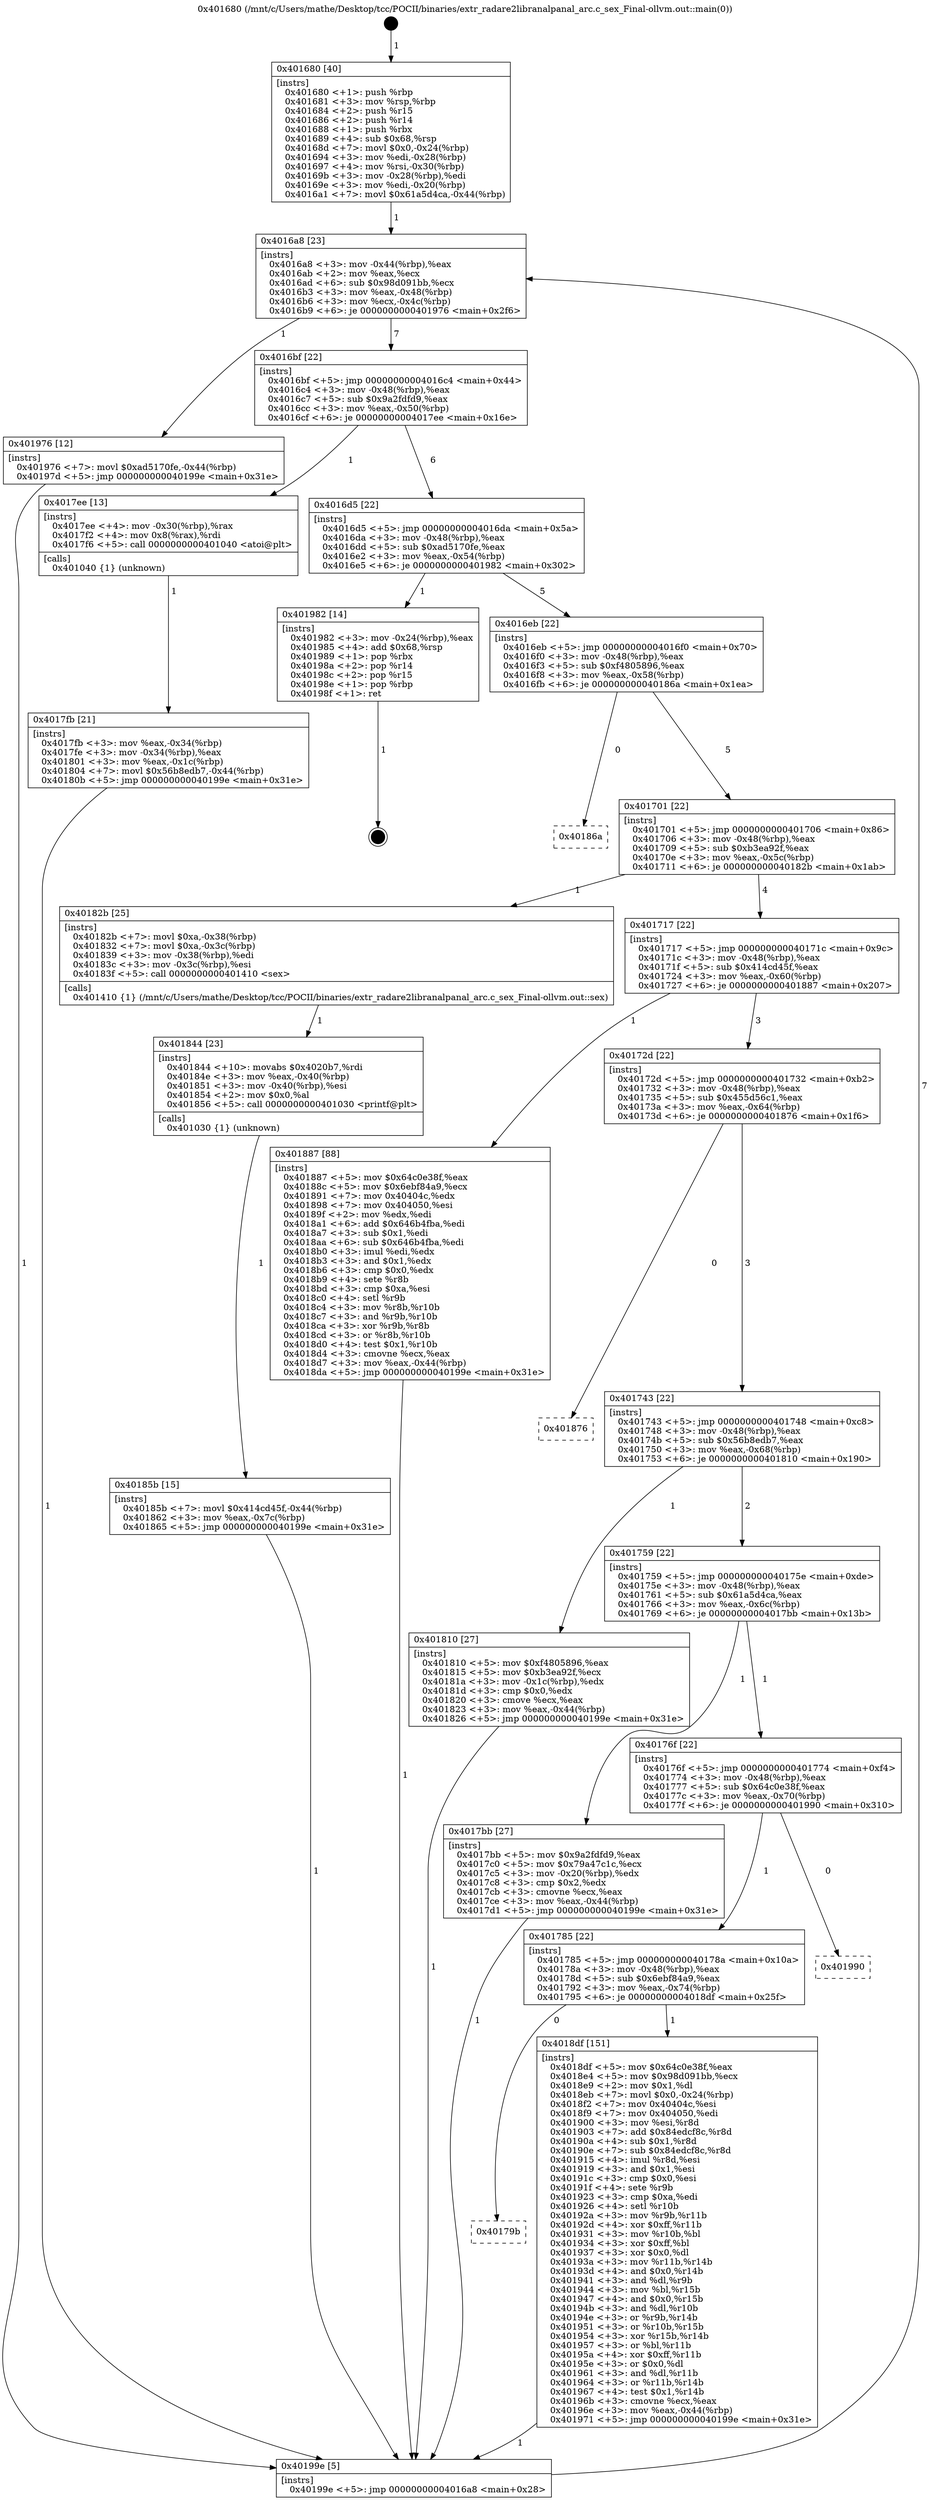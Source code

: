 digraph "0x401680" {
  label = "0x401680 (/mnt/c/Users/mathe/Desktop/tcc/POCII/binaries/extr_radare2libranalpanal_arc.c_sex_Final-ollvm.out::main(0))"
  labelloc = "t"
  node[shape=record]

  Entry [label="",width=0.3,height=0.3,shape=circle,fillcolor=black,style=filled]
  "0x4016a8" [label="{
     0x4016a8 [23]\l
     | [instrs]\l
     &nbsp;&nbsp;0x4016a8 \<+3\>: mov -0x44(%rbp),%eax\l
     &nbsp;&nbsp;0x4016ab \<+2\>: mov %eax,%ecx\l
     &nbsp;&nbsp;0x4016ad \<+6\>: sub $0x98d091bb,%ecx\l
     &nbsp;&nbsp;0x4016b3 \<+3\>: mov %eax,-0x48(%rbp)\l
     &nbsp;&nbsp;0x4016b6 \<+3\>: mov %ecx,-0x4c(%rbp)\l
     &nbsp;&nbsp;0x4016b9 \<+6\>: je 0000000000401976 \<main+0x2f6\>\l
  }"]
  "0x401976" [label="{
     0x401976 [12]\l
     | [instrs]\l
     &nbsp;&nbsp;0x401976 \<+7\>: movl $0xad5170fe,-0x44(%rbp)\l
     &nbsp;&nbsp;0x40197d \<+5\>: jmp 000000000040199e \<main+0x31e\>\l
  }"]
  "0x4016bf" [label="{
     0x4016bf [22]\l
     | [instrs]\l
     &nbsp;&nbsp;0x4016bf \<+5\>: jmp 00000000004016c4 \<main+0x44\>\l
     &nbsp;&nbsp;0x4016c4 \<+3\>: mov -0x48(%rbp),%eax\l
     &nbsp;&nbsp;0x4016c7 \<+5\>: sub $0x9a2fdfd9,%eax\l
     &nbsp;&nbsp;0x4016cc \<+3\>: mov %eax,-0x50(%rbp)\l
     &nbsp;&nbsp;0x4016cf \<+6\>: je 00000000004017ee \<main+0x16e\>\l
  }"]
  Exit [label="",width=0.3,height=0.3,shape=circle,fillcolor=black,style=filled,peripheries=2]
  "0x4017ee" [label="{
     0x4017ee [13]\l
     | [instrs]\l
     &nbsp;&nbsp;0x4017ee \<+4\>: mov -0x30(%rbp),%rax\l
     &nbsp;&nbsp;0x4017f2 \<+4\>: mov 0x8(%rax),%rdi\l
     &nbsp;&nbsp;0x4017f6 \<+5\>: call 0000000000401040 \<atoi@plt\>\l
     | [calls]\l
     &nbsp;&nbsp;0x401040 \{1\} (unknown)\l
  }"]
  "0x4016d5" [label="{
     0x4016d5 [22]\l
     | [instrs]\l
     &nbsp;&nbsp;0x4016d5 \<+5\>: jmp 00000000004016da \<main+0x5a\>\l
     &nbsp;&nbsp;0x4016da \<+3\>: mov -0x48(%rbp),%eax\l
     &nbsp;&nbsp;0x4016dd \<+5\>: sub $0xad5170fe,%eax\l
     &nbsp;&nbsp;0x4016e2 \<+3\>: mov %eax,-0x54(%rbp)\l
     &nbsp;&nbsp;0x4016e5 \<+6\>: je 0000000000401982 \<main+0x302\>\l
  }"]
  "0x40179b" [label="{
     0x40179b\l
  }", style=dashed]
  "0x401982" [label="{
     0x401982 [14]\l
     | [instrs]\l
     &nbsp;&nbsp;0x401982 \<+3\>: mov -0x24(%rbp),%eax\l
     &nbsp;&nbsp;0x401985 \<+4\>: add $0x68,%rsp\l
     &nbsp;&nbsp;0x401989 \<+1\>: pop %rbx\l
     &nbsp;&nbsp;0x40198a \<+2\>: pop %r14\l
     &nbsp;&nbsp;0x40198c \<+2\>: pop %r15\l
     &nbsp;&nbsp;0x40198e \<+1\>: pop %rbp\l
     &nbsp;&nbsp;0x40198f \<+1\>: ret\l
  }"]
  "0x4016eb" [label="{
     0x4016eb [22]\l
     | [instrs]\l
     &nbsp;&nbsp;0x4016eb \<+5\>: jmp 00000000004016f0 \<main+0x70\>\l
     &nbsp;&nbsp;0x4016f0 \<+3\>: mov -0x48(%rbp),%eax\l
     &nbsp;&nbsp;0x4016f3 \<+5\>: sub $0xf4805896,%eax\l
     &nbsp;&nbsp;0x4016f8 \<+3\>: mov %eax,-0x58(%rbp)\l
     &nbsp;&nbsp;0x4016fb \<+6\>: je 000000000040186a \<main+0x1ea\>\l
  }"]
  "0x4018df" [label="{
     0x4018df [151]\l
     | [instrs]\l
     &nbsp;&nbsp;0x4018df \<+5\>: mov $0x64c0e38f,%eax\l
     &nbsp;&nbsp;0x4018e4 \<+5\>: mov $0x98d091bb,%ecx\l
     &nbsp;&nbsp;0x4018e9 \<+2\>: mov $0x1,%dl\l
     &nbsp;&nbsp;0x4018eb \<+7\>: movl $0x0,-0x24(%rbp)\l
     &nbsp;&nbsp;0x4018f2 \<+7\>: mov 0x40404c,%esi\l
     &nbsp;&nbsp;0x4018f9 \<+7\>: mov 0x404050,%edi\l
     &nbsp;&nbsp;0x401900 \<+3\>: mov %esi,%r8d\l
     &nbsp;&nbsp;0x401903 \<+7\>: add $0x84edcf8c,%r8d\l
     &nbsp;&nbsp;0x40190a \<+4\>: sub $0x1,%r8d\l
     &nbsp;&nbsp;0x40190e \<+7\>: sub $0x84edcf8c,%r8d\l
     &nbsp;&nbsp;0x401915 \<+4\>: imul %r8d,%esi\l
     &nbsp;&nbsp;0x401919 \<+3\>: and $0x1,%esi\l
     &nbsp;&nbsp;0x40191c \<+3\>: cmp $0x0,%esi\l
     &nbsp;&nbsp;0x40191f \<+4\>: sete %r9b\l
     &nbsp;&nbsp;0x401923 \<+3\>: cmp $0xa,%edi\l
     &nbsp;&nbsp;0x401926 \<+4\>: setl %r10b\l
     &nbsp;&nbsp;0x40192a \<+3\>: mov %r9b,%r11b\l
     &nbsp;&nbsp;0x40192d \<+4\>: xor $0xff,%r11b\l
     &nbsp;&nbsp;0x401931 \<+3\>: mov %r10b,%bl\l
     &nbsp;&nbsp;0x401934 \<+3\>: xor $0xff,%bl\l
     &nbsp;&nbsp;0x401937 \<+3\>: xor $0x0,%dl\l
     &nbsp;&nbsp;0x40193a \<+3\>: mov %r11b,%r14b\l
     &nbsp;&nbsp;0x40193d \<+4\>: and $0x0,%r14b\l
     &nbsp;&nbsp;0x401941 \<+3\>: and %dl,%r9b\l
     &nbsp;&nbsp;0x401944 \<+3\>: mov %bl,%r15b\l
     &nbsp;&nbsp;0x401947 \<+4\>: and $0x0,%r15b\l
     &nbsp;&nbsp;0x40194b \<+3\>: and %dl,%r10b\l
     &nbsp;&nbsp;0x40194e \<+3\>: or %r9b,%r14b\l
     &nbsp;&nbsp;0x401951 \<+3\>: or %r10b,%r15b\l
     &nbsp;&nbsp;0x401954 \<+3\>: xor %r15b,%r14b\l
     &nbsp;&nbsp;0x401957 \<+3\>: or %bl,%r11b\l
     &nbsp;&nbsp;0x40195a \<+4\>: xor $0xff,%r11b\l
     &nbsp;&nbsp;0x40195e \<+3\>: or $0x0,%dl\l
     &nbsp;&nbsp;0x401961 \<+3\>: and %dl,%r11b\l
     &nbsp;&nbsp;0x401964 \<+3\>: or %r11b,%r14b\l
     &nbsp;&nbsp;0x401967 \<+4\>: test $0x1,%r14b\l
     &nbsp;&nbsp;0x40196b \<+3\>: cmovne %ecx,%eax\l
     &nbsp;&nbsp;0x40196e \<+3\>: mov %eax,-0x44(%rbp)\l
     &nbsp;&nbsp;0x401971 \<+5\>: jmp 000000000040199e \<main+0x31e\>\l
  }"]
  "0x40186a" [label="{
     0x40186a\l
  }", style=dashed]
  "0x401701" [label="{
     0x401701 [22]\l
     | [instrs]\l
     &nbsp;&nbsp;0x401701 \<+5\>: jmp 0000000000401706 \<main+0x86\>\l
     &nbsp;&nbsp;0x401706 \<+3\>: mov -0x48(%rbp),%eax\l
     &nbsp;&nbsp;0x401709 \<+5\>: sub $0xb3ea92f,%eax\l
     &nbsp;&nbsp;0x40170e \<+3\>: mov %eax,-0x5c(%rbp)\l
     &nbsp;&nbsp;0x401711 \<+6\>: je 000000000040182b \<main+0x1ab\>\l
  }"]
  "0x401785" [label="{
     0x401785 [22]\l
     | [instrs]\l
     &nbsp;&nbsp;0x401785 \<+5\>: jmp 000000000040178a \<main+0x10a\>\l
     &nbsp;&nbsp;0x40178a \<+3\>: mov -0x48(%rbp),%eax\l
     &nbsp;&nbsp;0x40178d \<+5\>: sub $0x6ebf84a9,%eax\l
     &nbsp;&nbsp;0x401792 \<+3\>: mov %eax,-0x74(%rbp)\l
     &nbsp;&nbsp;0x401795 \<+6\>: je 00000000004018df \<main+0x25f\>\l
  }"]
  "0x40182b" [label="{
     0x40182b [25]\l
     | [instrs]\l
     &nbsp;&nbsp;0x40182b \<+7\>: movl $0xa,-0x38(%rbp)\l
     &nbsp;&nbsp;0x401832 \<+7\>: movl $0xa,-0x3c(%rbp)\l
     &nbsp;&nbsp;0x401839 \<+3\>: mov -0x38(%rbp),%edi\l
     &nbsp;&nbsp;0x40183c \<+3\>: mov -0x3c(%rbp),%esi\l
     &nbsp;&nbsp;0x40183f \<+5\>: call 0000000000401410 \<sex\>\l
     | [calls]\l
     &nbsp;&nbsp;0x401410 \{1\} (/mnt/c/Users/mathe/Desktop/tcc/POCII/binaries/extr_radare2libranalpanal_arc.c_sex_Final-ollvm.out::sex)\l
  }"]
  "0x401717" [label="{
     0x401717 [22]\l
     | [instrs]\l
     &nbsp;&nbsp;0x401717 \<+5\>: jmp 000000000040171c \<main+0x9c\>\l
     &nbsp;&nbsp;0x40171c \<+3\>: mov -0x48(%rbp),%eax\l
     &nbsp;&nbsp;0x40171f \<+5\>: sub $0x414cd45f,%eax\l
     &nbsp;&nbsp;0x401724 \<+3\>: mov %eax,-0x60(%rbp)\l
     &nbsp;&nbsp;0x401727 \<+6\>: je 0000000000401887 \<main+0x207\>\l
  }"]
  "0x401990" [label="{
     0x401990\l
  }", style=dashed]
  "0x401887" [label="{
     0x401887 [88]\l
     | [instrs]\l
     &nbsp;&nbsp;0x401887 \<+5\>: mov $0x64c0e38f,%eax\l
     &nbsp;&nbsp;0x40188c \<+5\>: mov $0x6ebf84a9,%ecx\l
     &nbsp;&nbsp;0x401891 \<+7\>: mov 0x40404c,%edx\l
     &nbsp;&nbsp;0x401898 \<+7\>: mov 0x404050,%esi\l
     &nbsp;&nbsp;0x40189f \<+2\>: mov %edx,%edi\l
     &nbsp;&nbsp;0x4018a1 \<+6\>: add $0x646b4fba,%edi\l
     &nbsp;&nbsp;0x4018a7 \<+3\>: sub $0x1,%edi\l
     &nbsp;&nbsp;0x4018aa \<+6\>: sub $0x646b4fba,%edi\l
     &nbsp;&nbsp;0x4018b0 \<+3\>: imul %edi,%edx\l
     &nbsp;&nbsp;0x4018b3 \<+3\>: and $0x1,%edx\l
     &nbsp;&nbsp;0x4018b6 \<+3\>: cmp $0x0,%edx\l
     &nbsp;&nbsp;0x4018b9 \<+4\>: sete %r8b\l
     &nbsp;&nbsp;0x4018bd \<+3\>: cmp $0xa,%esi\l
     &nbsp;&nbsp;0x4018c0 \<+4\>: setl %r9b\l
     &nbsp;&nbsp;0x4018c4 \<+3\>: mov %r8b,%r10b\l
     &nbsp;&nbsp;0x4018c7 \<+3\>: and %r9b,%r10b\l
     &nbsp;&nbsp;0x4018ca \<+3\>: xor %r9b,%r8b\l
     &nbsp;&nbsp;0x4018cd \<+3\>: or %r8b,%r10b\l
     &nbsp;&nbsp;0x4018d0 \<+4\>: test $0x1,%r10b\l
     &nbsp;&nbsp;0x4018d4 \<+3\>: cmovne %ecx,%eax\l
     &nbsp;&nbsp;0x4018d7 \<+3\>: mov %eax,-0x44(%rbp)\l
     &nbsp;&nbsp;0x4018da \<+5\>: jmp 000000000040199e \<main+0x31e\>\l
  }"]
  "0x40172d" [label="{
     0x40172d [22]\l
     | [instrs]\l
     &nbsp;&nbsp;0x40172d \<+5\>: jmp 0000000000401732 \<main+0xb2\>\l
     &nbsp;&nbsp;0x401732 \<+3\>: mov -0x48(%rbp),%eax\l
     &nbsp;&nbsp;0x401735 \<+5\>: sub $0x455d56c1,%eax\l
     &nbsp;&nbsp;0x40173a \<+3\>: mov %eax,-0x64(%rbp)\l
     &nbsp;&nbsp;0x40173d \<+6\>: je 0000000000401876 \<main+0x1f6\>\l
  }"]
  "0x40185b" [label="{
     0x40185b [15]\l
     | [instrs]\l
     &nbsp;&nbsp;0x40185b \<+7\>: movl $0x414cd45f,-0x44(%rbp)\l
     &nbsp;&nbsp;0x401862 \<+3\>: mov %eax,-0x7c(%rbp)\l
     &nbsp;&nbsp;0x401865 \<+5\>: jmp 000000000040199e \<main+0x31e\>\l
  }"]
  "0x401876" [label="{
     0x401876\l
  }", style=dashed]
  "0x401743" [label="{
     0x401743 [22]\l
     | [instrs]\l
     &nbsp;&nbsp;0x401743 \<+5\>: jmp 0000000000401748 \<main+0xc8\>\l
     &nbsp;&nbsp;0x401748 \<+3\>: mov -0x48(%rbp),%eax\l
     &nbsp;&nbsp;0x40174b \<+5\>: sub $0x56b8edb7,%eax\l
     &nbsp;&nbsp;0x401750 \<+3\>: mov %eax,-0x68(%rbp)\l
     &nbsp;&nbsp;0x401753 \<+6\>: je 0000000000401810 \<main+0x190\>\l
  }"]
  "0x401844" [label="{
     0x401844 [23]\l
     | [instrs]\l
     &nbsp;&nbsp;0x401844 \<+10\>: movabs $0x4020b7,%rdi\l
     &nbsp;&nbsp;0x40184e \<+3\>: mov %eax,-0x40(%rbp)\l
     &nbsp;&nbsp;0x401851 \<+3\>: mov -0x40(%rbp),%esi\l
     &nbsp;&nbsp;0x401854 \<+2\>: mov $0x0,%al\l
     &nbsp;&nbsp;0x401856 \<+5\>: call 0000000000401030 \<printf@plt\>\l
     | [calls]\l
     &nbsp;&nbsp;0x401030 \{1\} (unknown)\l
  }"]
  "0x401810" [label="{
     0x401810 [27]\l
     | [instrs]\l
     &nbsp;&nbsp;0x401810 \<+5\>: mov $0xf4805896,%eax\l
     &nbsp;&nbsp;0x401815 \<+5\>: mov $0xb3ea92f,%ecx\l
     &nbsp;&nbsp;0x40181a \<+3\>: mov -0x1c(%rbp),%edx\l
     &nbsp;&nbsp;0x40181d \<+3\>: cmp $0x0,%edx\l
     &nbsp;&nbsp;0x401820 \<+3\>: cmove %ecx,%eax\l
     &nbsp;&nbsp;0x401823 \<+3\>: mov %eax,-0x44(%rbp)\l
     &nbsp;&nbsp;0x401826 \<+5\>: jmp 000000000040199e \<main+0x31e\>\l
  }"]
  "0x401759" [label="{
     0x401759 [22]\l
     | [instrs]\l
     &nbsp;&nbsp;0x401759 \<+5\>: jmp 000000000040175e \<main+0xde\>\l
     &nbsp;&nbsp;0x40175e \<+3\>: mov -0x48(%rbp),%eax\l
     &nbsp;&nbsp;0x401761 \<+5\>: sub $0x61a5d4ca,%eax\l
     &nbsp;&nbsp;0x401766 \<+3\>: mov %eax,-0x6c(%rbp)\l
     &nbsp;&nbsp;0x401769 \<+6\>: je 00000000004017bb \<main+0x13b\>\l
  }"]
  "0x4017fb" [label="{
     0x4017fb [21]\l
     | [instrs]\l
     &nbsp;&nbsp;0x4017fb \<+3\>: mov %eax,-0x34(%rbp)\l
     &nbsp;&nbsp;0x4017fe \<+3\>: mov -0x34(%rbp),%eax\l
     &nbsp;&nbsp;0x401801 \<+3\>: mov %eax,-0x1c(%rbp)\l
     &nbsp;&nbsp;0x401804 \<+7\>: movl $0x56b8edb7,-0x44(%rbp)\l
     &nbsp;&nbsp;0x40180b \<+5\>: jmp 000000000040199e \<main+0x31e\>\l
  }"]
  "0x4017bb" [label="{
     0x4017bb [27]\l
     | [instrs]\l
     &nbsp;&nbsp;0x4017bb \<+5\>: mov $0x9a2fdfd9,%eax\l
     &nbsp;&nbsp;0x4017c0 \<+5\>: mov $0x79a47c1c,%ecx\l
     &nbsp;&nbsp;0x4017c5 \<+3\>: mov -0x20(%rbp),%edx\l
     &nbsp;&nbsp;0x4017c8 \<+3\>: cmp $0x2,%edx\l
     &nbsp;&nbsp;0x4017cb \<+3\>: cmovne %ecx,%eax\l
     &nbsp;&nbsp;0x4017ce \<+3\>: mov %eax,-0x44(%rbp)\l
     &nbsp;&nbsp;0x4017d1 \<+5\>: jmp 000000000040199e \<main+0x31e\>\l
  }"]
  "0x40176f" [label="{
     0x40176f [22]\l
     | [instrs]\l
     &nbsp;&nbsp;0x40176f \<+5\>: jmp 0000000000401774 \<main+0xf4\>\l
     &nbsp;&nbsp;0x401774 \<+3\>: mov -0x48(%rbp),%eax\l
     &nbsp;&nbsp;0x401777 \<+5\>: sub $0x64c0e38f,%eax\l
     &nbsp;&nbsp;0x40177c \<+3\>: mov %eax,-0x70(%rbp)\l
     &nbsp;&nbsp;0x40177f \<+6\>: je 0000000000401990 \<main+0x310\>\l
  }"]
  "0x40199e" [label="{
     0x40199e [5]\l
     | [instrs]\l
     &nbsp;&nbsp;0x40199e \<+5\>: jmp 00000000004016a8 \<main+0x28\>\l
  }"]
  "0x401680" [label="{
     0x401680 [40]\l
     | [instrs]\l
     &nbsp;&nbsp;0x401680 \<+1\>: push %rbp\l
     &nbsp;&nbsp;0x401681 \<+3\>: mov %rsp,%rbp\l
     &nbsp;&nbsp;0x401684 \<+2\>: push %r15\l
     &nbsp;&nbsp;0x401686 \<+2\>: push %r14\l
     &nbsp;&nbsp;0x401688 \<+1\>: push %rbx\l
     &nbsp;&nbsp;0x401689 \<+4\>: sub $0x68,%rsp\l
     &nbsp;&nbsp;0x40168d \<+7\>: movl $0x0,-0x24(%rbp)\l
     &nbsp;&nbsp;0x401694 \<+3\>: mov %edi,-0x28(%rbp)\l
     &nbsp;&nbsp;0x401697 \<+4\>: mov %rsi,-0x30(%rbp)\l
     &nbsp;&nbsp;0x40169b \<+3\>: mov -0x28(%rbp),%edi\l
     &nbsp;&nbsp;0x40169e \<+3\>: mov %edi,-0x20(%rbp)\l
     &nbsp;&nbsp;0x4016a1 \<+7\>: movl $0x61a5d4ca,-0x44(%rbp)\l
  }"]
  Entry -> "0x401680" [label=" 1"]
  "0x4016a8" -> "0x401976" [label=" 1"]
  "0x4016a8" -> "0x4016bf" [label=" 7"]
  "0x401982" -> Exit [label=" 1"]
  "0x4016bf" -> "0x4017ee" [label=" 1"]
  "0x4016bf" -> "0x4016d5" [label=" 6"]
  "0x401976" -> "0x40199e" [label=" 1"]
  "0x4016d5" -> "0x401982" [label=" 1"]
  "0x4016d5" -> "0x4016eb" [label=" 5"]
  "0x4018df" -> "0x40199e" [label=" 1"]
  "0x4016eb" -> "0x40186a" [label=" 0"]
  "0x4016eb" -> "0x401701" [label=" 5"]
  "0x401785" -> "0x40179b" [label=" 0"]
  "0x401701" -> "0x40182b" [label=" 1"]
  "0x401701" -> "0x401717" [label=" 4"]
  "0x401785" -> "0x4018df" [label=" 1"]
  "0x401717" -> "0x401887" [label=" 1"]
  "0x401717" -> "0x40172d" [label=" 3"]
  "0x40176f" -> "0x401785" [label=" 1"]
  "0x40172d" -> "0x401876" [label=" 0"]
  "0x40172d" -> "0x401743" [label=" 3"]
  "0x40176f" -> "0x401990" [label=" 0"]
  "0x401743" -> "0x401810" [label=" 1"]
  "0x401743" -> "0x401759" [label=" 2"]
  "0x401887" -> "0x40199e" [label=" 1"]
  "0x401759" -> "0x4017bb" [label=" 1"]
  "0x401759" -> "0x40176f" [label=" 1"]
  "0x4017bb" -> "0x40199e" [label=" 1"]
  "0x401680" -> "0x4016a8" [label=" 1"]
  "0x40199e" -> "0x4016a8" [label=" 7"]
  "0x4017ee" -> "0x4017fb" [label=" 1"]
  "0x4017fb" -> "0x40199e" [label=" 1"]
  "0x401810" -> "0x40199e" [label=" 1"]
  "0x40182b" -> "0x401844" [label=" 1"]
  "0x401844" -> "0x40185b" [label=" 1"]
  "0x40185b" -> "0x40199e" [label=" 1"]
}
